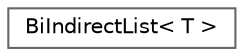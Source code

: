 digraph "Graphical Class Hierarchy"
{
 // LATEX_PDF_SIZE
  bgcolor="transparent";
  edge [fontname=Helvetica,fontsize=10,labelfontname=Helvetica,labelfontsize=10];
  node [fontname=Helvetica,fontsize=10,shape=box,height=0.2,width=0.4];
  rankdir="LR";
  Node0 [id="Node000000",label="BiIndirectList\< T \>",height=0.2,width=0.4,color="grey40", fillcolor="white", style="filled",URL="$classFoam_1_1BiIndirectList.html",tooltip="Indexes into negList (negative index) or posList (zero or positive index)."];
}
